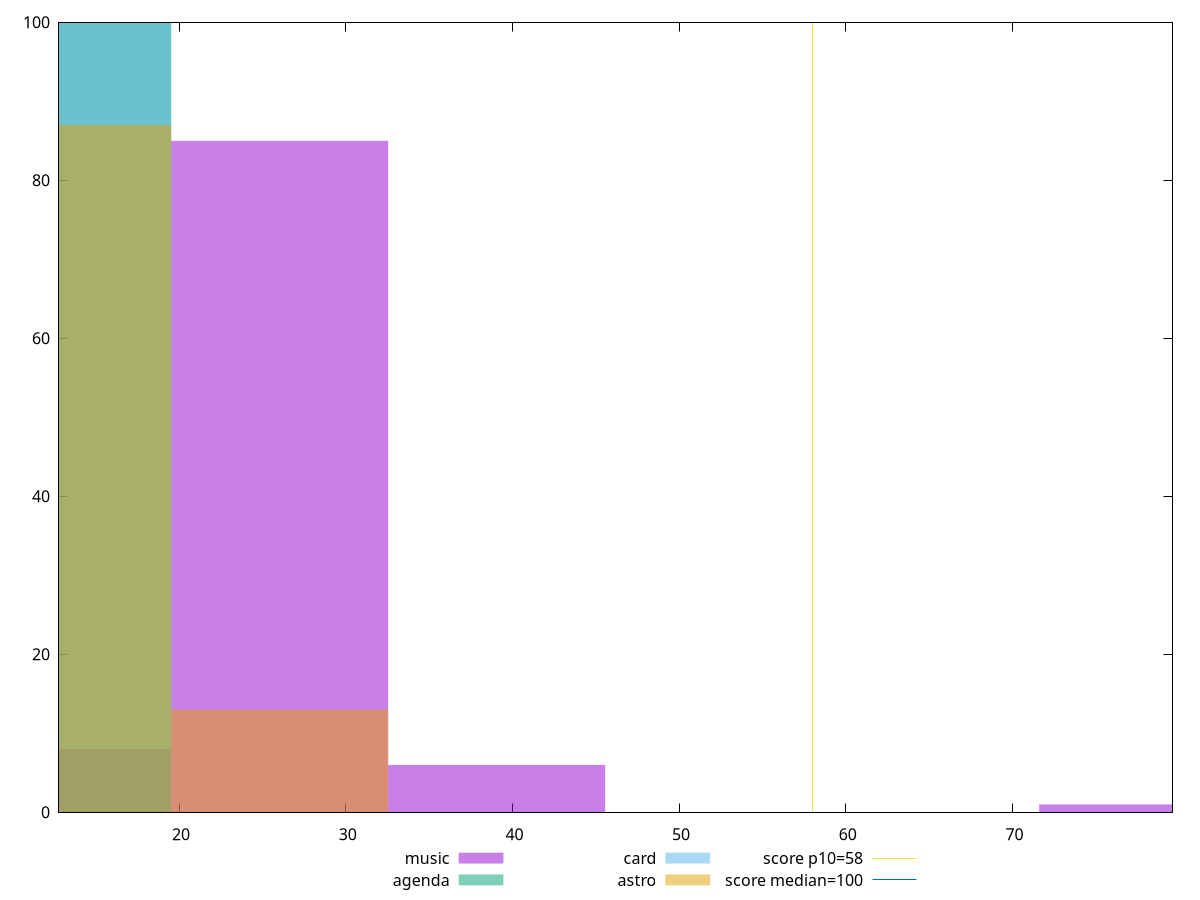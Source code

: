 reset

$music <<EOF
78.11156430798898 1
26.037188102662995 85
39.05578215399449 6
13.018594051331497 8
EOF

$agenda <<EOF
13.018594051331497 100
EOF

$card <<EOF
13.018594051331497 100
EOF

$astro <<EOF
26.037188102662995 13
13.018594051331497 87
EOF

set key outside below
set boxwidth 13.018594051331497
set xrange [12.8:79.60000000000001]
set yrange [0:100]
set trange [0:100]
set style fill transparent solid 0.5 noborder

set parametric
set terminal svg size 640, 520 enhanced background rgb 'white'
set output "reports/report_00031_2021-02-24T23-18-18.084Z/estimated-input-latency/comparison/histogram/all_raw.svg"

plot $music title "music" with boxes, \
     $agenda title "agenda" with boxes, \
     $card title "card" with boxes, \
     $astro title "astro" with boxes, \
     58,t title "score p10=58", \
     100,t title "score median=100"

reset
